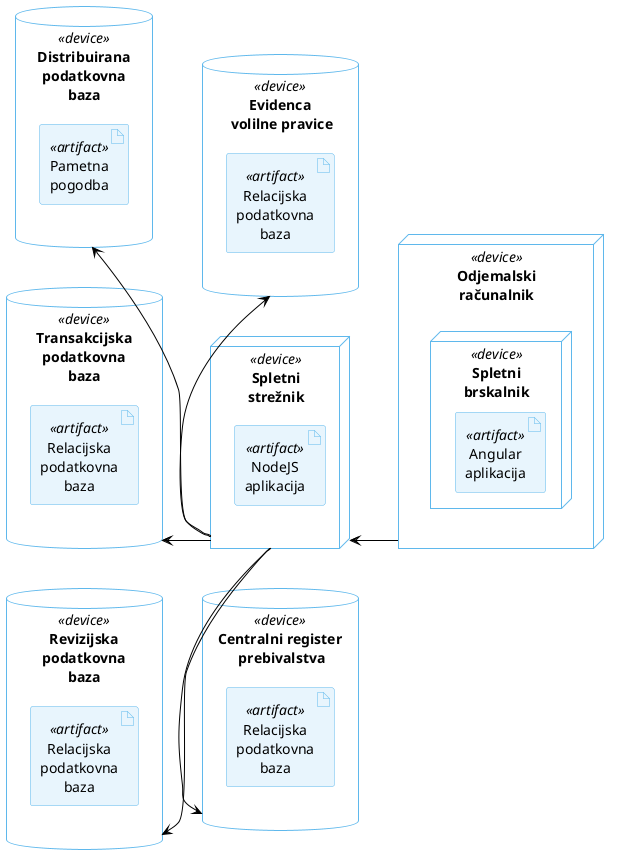 @startuml
skinparam backgroundcolor white
skinparam defaultTextAlignment center

skinparam ArrowColor black
skinparam artifact {
  backgroundcolor #e8f5fd
  bordercolor #5FB8EC
}
skinparam node {
  bordercolor #5FB8EC
}
skinparam database {
  bordercolor #5FB8EC
}

left to right direction

node "Odjemalski\nračunalnik" as Client <<device>> {
  node "Spletni\nbrskalnik" <<device>> {
  	artifact "Angular\naplikacija" <<artifact>>
  }
}

node "Spletni\nstrežnik" as Server <<device>> {
  artifact "NodeJS\naplikacija" as Index <<artifact>>
}

database "Centralni register\n prebivalstva" as CRP <<device>> {
  artifact "Relacijska\npodatkovna\nbaza" AS RelCRP <<artifact>>
}
database "Evidenca\n volilne pravice" as EVP <<device>> {
  artifact "Relacijska\npodatkovna\nbaza" AS RelEVP <<artifact>>
}

database "Distribuirana\npodatkovna\nbaza" as DPB <<device>> {
  artifact "Pametna\npogodba" AS SmartContract <<artifact>>
}
database "Transakcijska\npodatkovna\nbaza" as TPB <<device>> {
  artifact "Relacijska\npodatkovna\nbaza" AS RelTPB <<artifact>>
}
database "Revizijska\npodatkovna\nbaza" as RPB <<device>> {
  artifact "Relacijska\npodatkovna\nbaza" AS RelRPB <<artifact>>
}

Server -left-> CRP
Server -right-> EVP
Client -up-> Server
Server -up-> DPB
Server -up-> TPB
Server -up-> RPB
@enduml
